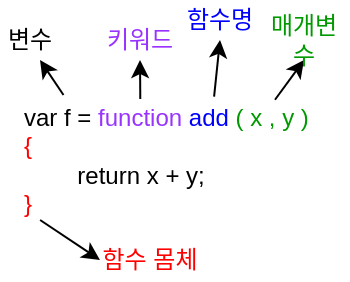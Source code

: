 <mxfile version="18.0.1" type="device"><diagram id="J4zbqM3m_TRnjoSScV--" name="페이지-1"><mxGraphModel dx="434" dy="327" grid="1" gridSize="10" guides="1" tooltips="1" connect="1" arrows="1" fold="1" page="1" pageScale="1" pageWidth="827" pageHeight="1169" math="0" shadow="0"><root><mxCell id="0"/><mxCell id="1" parent="0"/><mxCell id="yxb9g0VphoZI_FOuDVIY-1" value="var f = &lt;font color=&quot;#9933ff&quot;&gt;function&lt;/font&gt; &lt;font color=&quot;#0000ff&quot;&gt;add&lt;/font&gt; &lt;font color=&quot;#009900&quot;&gt;( x , y )&lt;/font&gt;&lt;br&gt;&lt;font color=&quot;#ff0000&quot;&gt;{&lt;/font&gt;&lt;br&gt;&lt;span style=&quot;white-space: pre;&quot;&gt;&#9;&lt;/span&gt;return x + y;&lt;br&gt;&lt;font color=&quot;#ff0000&quot;&gt;}&lt;/font&gt;" style="text;html=1;strokeColor=none;fillColor=none;align=left;verticalAlign=middle;whiteSpace=wrap;rounded=0;" vertex="1" parent="1"><mxGeometry x="240" y="390" width="150" height="60" as="geometry"/></mxCell><mxCell id="yxb9g0VphoZI_FOuDVIY-3" value="" style="endArrow=classic;html=1;rounded=0;fontColor=#FF0000;exitX=0.401;exitY=-0.009;exitDx=0;exitDy=0;exitPerimeter=0;" edge="1" parent="1" source="yxb9g0VphoZI_FOuDVIY-1"><mxGeometry width="50" height="50" relative="1" as="geometry"><mxPoint x="300" y="380" as="sourcePoint"/><mxPoint x="300" y="370" as="targetPoint"/></mxGeometry></mxCell><mxCell id="yxb9g0VphoZI_FOuDVIY-4" value="" style="endArrow=classic;html=1;rounded=0;fontColor=#FF0000;exitX=0.647;exitY=-0.028;exitDx=0;exitDy=0;exitPerimeter=0;" edge="1" parent="1" source="yxb9g0VphoZI_FOuDVIY-1"><mxGeometry width="50" height="50" relative="1" as="geometry"><mxPoint x="330" y="440" as="sourcePoint"/><mxPoint x="340" y="360" as="targetPoint"/></mxGeometry></mxCell><mxCell id="yxb9g0VphoZI_FOuDVIY-5" value="&lt;font color=&quot;#9933ff&quot;&gt;키워드&lt;/font&gt;" style="text;html=1;strokeColor=none;fillColor=none;align=center;verticalAlign=middle;whiteSpace=wrap;rounded=0;fontColor=#FF0000;" vertex="1" parent="1"><mxGeometry x="280" y="350" width="40" height="20" as="geometry"/></mxCell><mxCell id="yxb9g0VphoZI_FOuDVIY-6" value="&lt;font color=&quot;#0000ff&quot;&gt;함수명&lt;/font&gt;" style="text;html=1;strokeColor=none;fillColor=none;align=center;verticalAlign=middle;whiteSpace=wrap;rounded=0;fontColor=#9933FF;" vertex="1" parent="1"><mxGeometry x="320" y="340" width="40" height="20" as="geometry"/></mxCell><mxCell id="yxb9g0VphoZI_FOuDVIY-7" value="" style="endArrow=classic;html=1;rounded=0;fontColor=#0000FF;exitX=0.067;exitY=1;exitDx=0;exitDy=0;exitPerimeter=0;" edge="1" parent="1" source="yxb9g0VphoZI_FOuDVIY-1"><mxGeometry width="50" height="50" relative="1" as="geometry"><mxPoint x="260" y="480" as="sourcePoint"/><mxPoint x="280" y="470" as="targetPoint"/></mxGeometry></mxCell><mxCell id="yxb9g0VphoZI_FOuDVIY-8" value="&lt;font color=&quot;#ff0000&quot;&gt;함수 몸체&lt;/font&gt;" style="text;html=1;strokeColor=none;fillColor=none;align=center;verticalAlign=middle;whiteSpace=wrap;rounded=0;fontColor=#0000FF;" vertex="1" parent="1"><mxGeometry x="280" y="460" width="50" height="20" as="geometry"/></mxCell><mxCell id="yxb9g0VphoZI_FOuDVIY-9" value="" style="endArrow=classic;html=1;rounded=0;fontColor=#FF0000;exitX=0.85;exitY=-0.002;exitDx=0;exitDy=0;exitPerimeter=0;entryX=0.5;entryY=1;entryDx=0;entryDy=0;" edge="1" parent="1" source="yxb9g0VphoZI_FOuDVIY-1" target="yxb9g0VphoZI_FOuDVIY-10"><mxGeometry width="50" height="50" relative="1" as="geometry"><mxPoint x="430" y="460" as="sourcePoint"/><mxPoint x="370" y="370" as="targetPoint"/></mxGeometry></mxCell><mxCell id="yxb9g0VphoZI_FOuDVIY-10" value="매개변수" style="text;html=1;strokeColor=none;fillColor=none;align=center;verticalAlign=middle;whiteSpace=wrap;rounded=0;fontColor=#009900;" vertex="1" parent="1"><mxGeometry x="360" y="350" width="44" height="20" as="geometry"/></mxCell><mxCell id="yxb9g0VphoZI_FOuDVIY-11" value="" style="endArrow=classic;html=1;rounded=0;fontColor=#009900;exitX=0.145;exitY=-0.042;exitDx=0;exitDy=0;exitPerimeter=0;" edge="1" parent="1" source="yxb9g0VphoZI_FOuDVIY-1"><mxGeometry width="50" height="50" relative="1" as="geometry"><mxPoint x="330" y="440" as="sourcePoint"/><mxPoint x="250" y="370" as="targetPoint"/></mxGeometry></mxCell><mxCell id="yxb9g0VphoZI_FOuDVIY-12" value="&lt;font color=&quot;#000000&quot;&gt;변수&lt;/font&gt;" style="text;html=1;strokeColor=none;fillColor=none;align=center;verticalAlign=middle;whiteSpace=wrap;rounded=0;fontColor=#009900;" vertex="1" parent="1"><mxGeometry x="230" y="350" width="30" height="20" as="geometry"/></mxCell></root></mxGraphModel></diagram></mxfile>